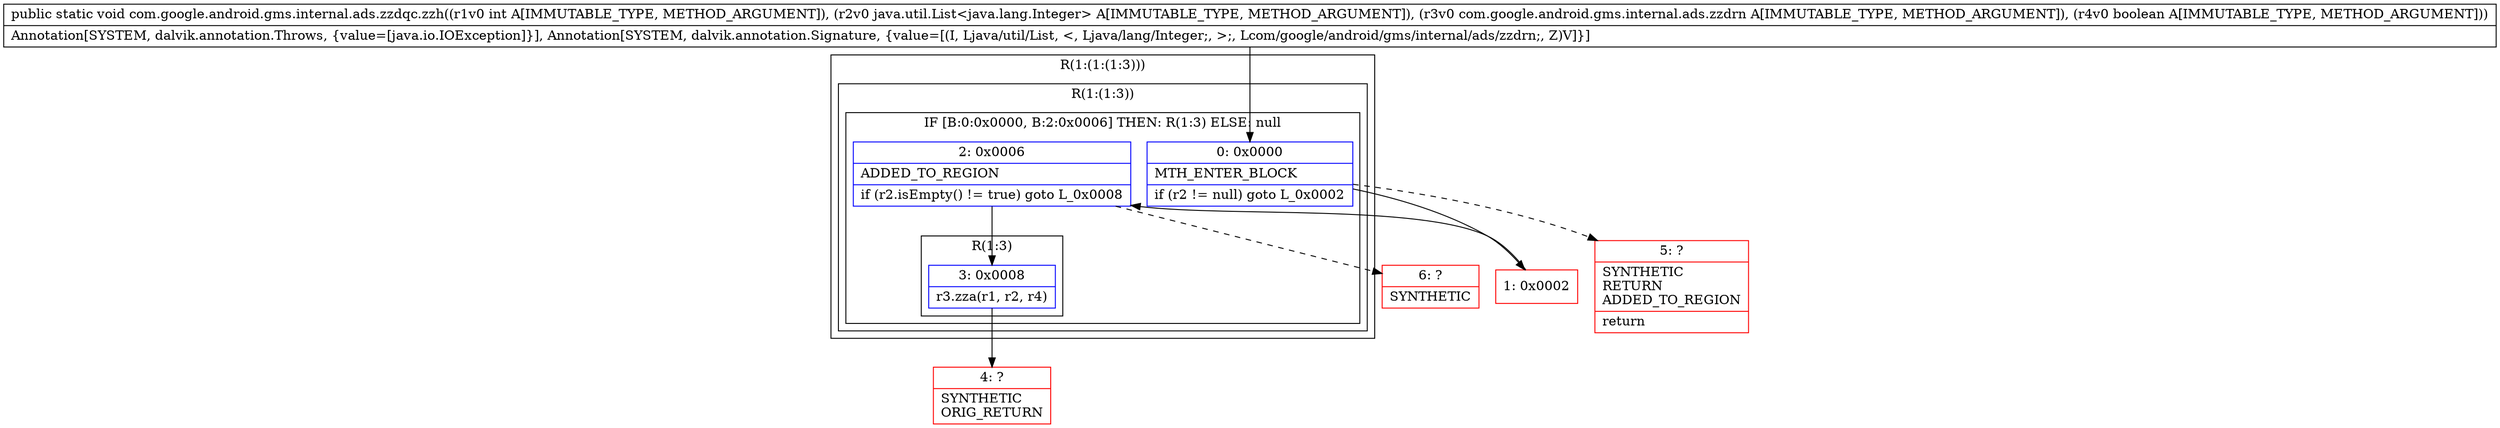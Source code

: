 digraph "CFG forcom.google.android.gms.internal.ads.zzdqc.zzh(ILjava\/util\/List;Lcom\/google\/android\/gms\/internal\/ads\/zzdrn;Z)V" {
subgraph cluster_Region_1069670062 {
label = "R(1:(1:(1:3)))";
node [shape=record,color=blue];
subgraph cluster_Region_1121608467 {
label = "R(1:(1:3))";
node [shape=record,color=blue];
subgraph cluster_IfRegion_1039975754 {
label = "IF [B:0:0x0000, B:2:0x0006] THEN: R(1:3) ELSE: null";
node [shape=record,color=blue];
Node_0 [shape=record,label="{0\:\ 0x0000|MTH_ENTER_BLOCK\l|if (r2 != null) goto L_0x0002\l}"];
Node_2 [shape=record,label="{2\:\ 0x0006|ADDED_TO_REGION\l|if (r2.isEmpty() != true) goto L_0x0008\l}"];
subgraph cluster_Region_12318803 {
label = "R(1:3)";
node [shape=record,color=blue];
Node_3 [shape=record,label="{3\:\ 0x0008|r3.zza(r1, r2, r4)\l}"];
}
}
}
}
Node_1 [shape=record,color=red,label="{1\:\ 0x0002}"];
Node_4 [shape=record,color=red,label="{4\:\ ?|SYNTHETIC\lORIG_RETURN\l}"];
Node_5 [shape=record,color=red,label="{5\:\ ?|SYNTHETIC\lRETURN\lADDED_TO_REGION\l|return\l}"];
Node_6 [shape=record,color=red,label="{6\:\ ?|SYNTHETIC\l}"];
MethodNode[shape=record,label="{public static void com.google.android.gms.internal.ads.zzdqc.zzh((r1v0 int A[IMMUTABLE_TYPE, METHOD_ARGUMENT]), (r2v0 java.util.List\<java.lang.Integer\> A[IMMUTABLE_TYPE, METHOD_ARGUMENT]), (r3v0 com.google.android.gms.internal.ads.zzdrn A[IMMUTABLE_TYPE, METHOD_ARGUMENT]), (r4v0 boolean A[IMMUTABLE_TYPE, METHOD_ARGUMENT]))  | Annotation[SYSTEM, dalvik.annotation.Throws, \{value=[java.io.IOException]\}], Annotation[SYSTEM, dalvik.annotation.Signature, \{value=[(I, Ljava\/util\/List, \<, Ljava\/lang\/Integer;, \>;, Lcom\/google\/android\/gms\/internal\/ads\/zzdrn;, Z)V]\}]\l}"];
MethodNode -> Node_0;
Node_0 -> Node_1;
Node_0 -> Node_5[style=dashed];
Node_2 -> Node_3;
Node_2 -> Node_6[style=dashed];
Node_3 -> Node_4;
Node_1 -> Node_2;
}

